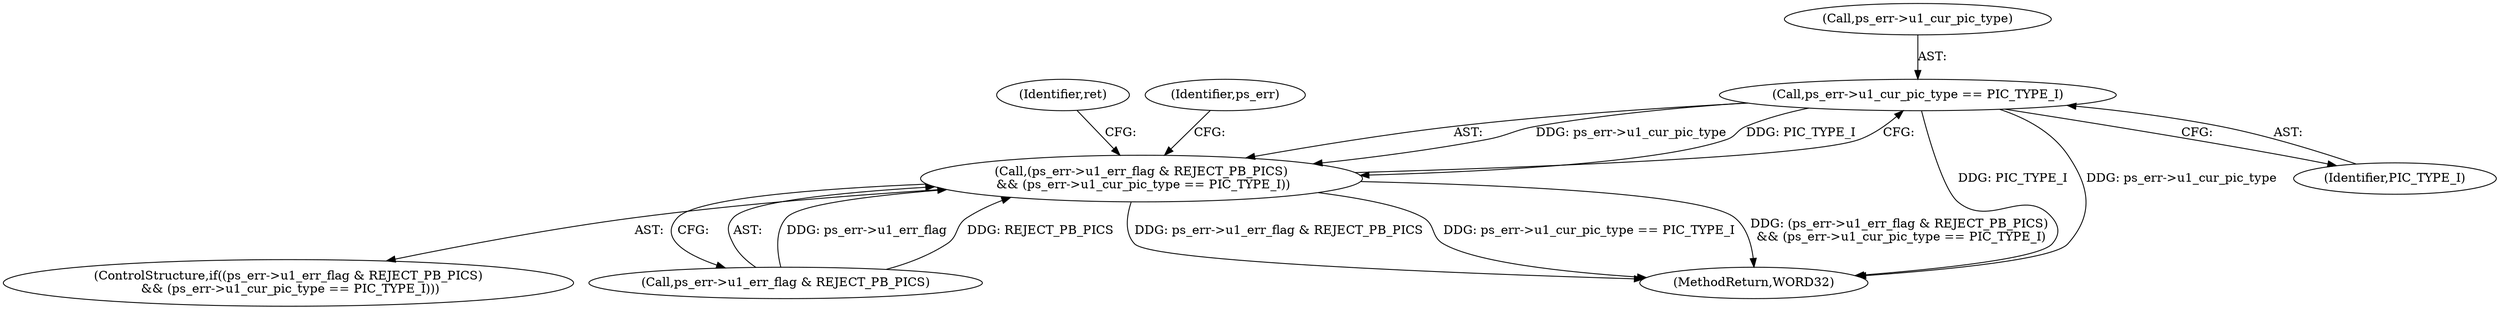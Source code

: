 digraph "0_Android_494561291a503840f385fbcd11d9bc5f4dc502b8_2@pointer" {
"1002606" [label="(Call,ps_err->u1_cur_pic_type == PIC_TYPE_I)"];
"1002600" [label="(Call,(ps_err->u1_err_flag & REJECT_PB_PICS)\n && (ps_err->u1_cur_pic_type == PIC_TYPE_I))"];
"1002599" [label="(ControlStructure,if((ps_err->u1_err_flag & REJECT_PB_PICS)\n && (ps_err->u1_cur_pic_type == PIC_TYPE_I)))"];
"1002600" [label="(Call,(ps_err->u1_err_flag & REJECT_PB_PICS)\n && (ps_err->u1_cur_pic_type == PIC_TYPE_I))"];
"1002618" [label="(Identifier,ret)"];
"1002614" [label="(Identifier,ps_err)"];
"1002607" [label="(Call,ps_err->u1_cur_pic_type)"];
"1002606" [label="(Call,ps_err->u1_cur_pic_type == PIC_TYPE_I)"];
"1002601" [label="(Call,ps_err->u1_err_flag & REJECT_PB_PICS)"];
"1002619" [label="(MethodReturn,WORD32)"];
"1002610" [label="(Identifier,PIC_TYPE_I)"];
"1002606" -> "1002600"  [label="AST: "];
"1002606" -> "1002610"  [label="CFG: "];
"1002607" -> "1002606"  [label="AST: "];
"1002610" -> "1002606"  [label="AST: "];
"1002600" -> "1002606"  [label="CFG: "];
"1002606" -> "1002619"  [label="DDG: PIC_TYPE_I"];
"1002606" -> "1002619"  [label="DDG: ps_err->u1_cur_pic_type"];
"1002606" -> "1002600"  [label="DDG: ps_err->u1_cur_pic_type"];
"1002606" -> "1002600"  [label="DDG: PIC_TYPE_I"];
"1002600" -> "1002599"  [label="AST: "];
"1002600" -> "1002601"  [label="CFG: "];
"1002601" -> "1002600"  [label="AST: "];
"1002614" -> "1002600"  [label="CFG: "];
"1002618" -> "1002600"  [label="CFG: "];
"1002600" -> "1002619"  [label="DDG: ps_err->u1_err_flag & REJECT_PB_PICS"];
"1002600" -> "1002619"  [label="DDG: ps_err->u1_cur_pic_type == PIC_TYPE_I"];
"1002600" -> "1002619"  [label="DDG: (ps_err->u1_err_flag & REJECT_PB_PICS)\n && (ps_err->u1_cur_pic_type == PIC_TYPE_I)"];
"1002601" -> "1002600"  [label="DDG: ps_err->u1_err_flag"];
"1002601" -> "1002600"  [label="DDG: REJECT_PB_PICS"];
}
